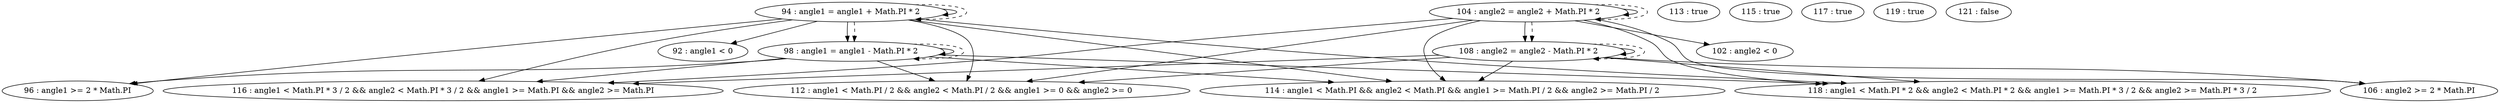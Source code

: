 digraph G {
"92 : angle1 < 0"
"94 : angle1 = angle1 + Math.PI * 2"
"94 : angle1 = angle1 + Math.PI * 2" -> "112 : angle1 < Math.PI / 2 && angle2 < Math.PI / 2 && angle1 >= 0 && angle2 >= 0"
"94 : angle1 = angle1 + Math.PI * 2" -> "92 : angle1 < 0"
"94 : angle1 = angle1 + Math.PI * 2" -> "116 : angle1 < Math.PI * 3 / 2 && angle2 < Math.PI * 3 / 2 && angle1 >= Math.PI && angle2 >= Math.PI"
"94 : angle1 = angle1 + Math.PI * 2" -> "94 : angle1 = angle1 + Math.PI * 2"
"94 : angle1 = angle1 + Math.PI * 2" -> "96 : angle1 >= 2 * Math.PI"
"94 : angle1 = angle1 + Math.PI * 2" -> "98 : angle1 = angle1 - Math.PI * 2"
"94 : angle1 = angle1 + Math.PI * 2" -> "118 : angle1 < Math.PI * 2 && angle2 < Math.PI * 2 && angle1 >= Math.PI * 3 / 2 && angle2 >= Math.PI * 3 / 2"
"94 : angle1 = angle1 + Math.PI * 2" -> "114 : angle1 < Math.PI && angle2 < Math.PI && angle1 >= Math.PI / 2 && angle2 >= Math.PI / 2"
"94 : angle1 = angle1 + Math.PI * 2" -> "94 : angle1 = angle1 + Math.PI * 2" [style=dashed]
"94 : angle1 = angle1 + Math.PI * 2" -> "98 : angle1 = angle1 - Math.PI * 2" [style=dashed]
"92 : angle1 < 0"
"96 : angle1 >= 2 * Math.PI"
"98 : angle1 = angle1 - Math.PI * 2"
"98 : angle1 = angle1 - Math.PI * 2" -> "112 : angle1 < Math.PI / 2 && angle2 < Math.PI / 2 && angle1 >= 0 && angle2 >= 0"
"98 : angle1 = angle1 - Math.PI * 2" -> "116 : angle1 < Math.PI * 3 / 2 && angle2 < Math.PI * 3 / 2 && angle1 >= Math.PI && angle2 >= Math.PI"
"98 : angle1 = angle1 - Math.PI * 2" -> "98 : angle1 = angle1 - Math.PI * 2"
"98 : angle1 = angle1 - Math.PI * 2" -> "96 : angle1 >= 2 * Math.PI"
"98 : angle1 = angle1 - Math.PI * 2" -> "118 : angle1 < Math.PI * 2 && angle2 < Math.PI * 2 && angle1 >= Math.PI * 3 / 2 && angle2 >= Math.PI * 3 / 2"
"98 : angle1 = angle1 - Math.PI * 2" -> "114 : angle1 < Math.PI && angle2 < Math.PI && angle1 >= Math.PI / 2 && angle2 >= Math.PI / 2"
"98 : angle1 = angle1 - Math.PI * 2" -> "98 : angle1 = angle1 - Math.PI * 2" [style=dashed]
"96 : angle1 >= 2 * Math.PI"
"102 : angle2 < 0"
"104 : angle2 = angle2 + Math.PI * 2"
"104 : angle2 = angle2 + Math.PI * 2" -> "112 : angle1 < Math.PI / 2 && angle2 < Math.PI / 2 && angle1 >= 0 && angle2 >= 0"
"104 : angle2 = angle2 + Math.PI * 2" -> "104 : angle2 = angle2 + Math.PI * 2"
"104 : angle2 = angle2 + Math.PI * 2" -> "116 : angle1 < Math.PI * 3 / 2 && angle2 < Math.PI * 3 / 2 && angle1 >= Math.PI && angle2 >= Math.PI"
"104 : angle2 = angle2 + Math.PI * 2" -> "106 : angle2 >= 2 * Math.PI"
"104 : angle2 = angle2 + Math.PI * 2" -> "108 : angle2 = angle2 - Math.PI * 2"
"104 : angle2 = angle2 + Math.PI * 2" -> "118 : angle1 < Math.PI * 2 && angle2 < Math.PI * 2 && angle1 >= Math.PI * 3 / 2 && angle2 >= Math.PI * 3 / 2"
"104 : angle2 = angle2 + Math.PI * 2" -> "114 : angle1 < Math.PI && angle2 < Math.PI && angle1 >= Math.PI / 2 && angle2 >= Math.PI / 2"
"104 : angle2 = angle2 + Math.PI * 2" -> "102 : angle2 < 0"
"104 : angle2 = angle2 + Math.PI * 2" -> "104 : angle2 = angle2 + Math.PI * 2" [style=dashed]
"104 : angle2 = angle2 + Math.PI * 2" -> "108 : angle2 = angle2 - Math.PI * 2" [style=dashed]
"102 : angle2 < 0"
"106 : angle2 >= 2 * Math.PI"
"108 : angle2 = angle2 - Math.PI * 2"
"108 : angle2 = angle2 - Math.PI * 2" -> "112 : angle1 < Math.PI / 2 && angle2 < Math.PI / 2 && angle1 >= 0 && angle2 >= 0"
"108 : angle2 = angle2 - Math.PI * 2" -> "116 : angle1 < Math.PI * 3 / 2 && angle2 < Math.PI * 3 / 2 && angle1 >= Math.PI && angle2 >= Math.PI"
"108 : angle2 = angle2 - Math.PI * 2" -> "106 : angle2 >= 2 * Math.PI"
"108 : angle2 = angle2 - Math.PI * 2" -> "108 : angle2 = angle2 - Math.PI * 2"
"108 : angle2 = angle2 - Math.PI * 2" -> "118 : angle1 < Math.PI * 2 && angle2 < Math.PI * 2 && angle1 >= Math.PI * 3 / 2 && angle2 >= Math.PI * 3 / 2"
"108 : angle2 = angle2 - Math.PI * 2" -> "114 : angle1 < Math.PI && angle2 < Math.PI && angle1 >= Math.PI / 2 && angle2 >= Math.PI / 2"
"108 : angle2 = angle2 - Math.PI * 2" -> "108 : angle2 = angle2 - Math.PI * 2" [style=dashed]
"106 : angle2 >= 2 * Math.PI"
"112 : angle1 < Math.PI / 2 && angle2 < Math.PI / 2 && angle1 >= 0 && angle2 >= 0"
"113 : true"
"114 : angle1 < Math.PI && angle2 < Math.PI && angle1 >= Math.PI / 2 && angle2 >= Math.PI / 2"
"115 : true"
"116 : angle1 < Math.PI * 3 / 2 && angle2 < Math.PI * 3 / 2 && angle1 >= Math.PI && angle2 >= Math.PI"
"117 : true"
"118 : angle1 < Math.PI * 2 && angle2 < Math.PI * 2 && angle1 >= Math.PI * 3 / 2 && angle2 >= Math.PI * 3 / 2"
"119 : true"
"121 : false"
}